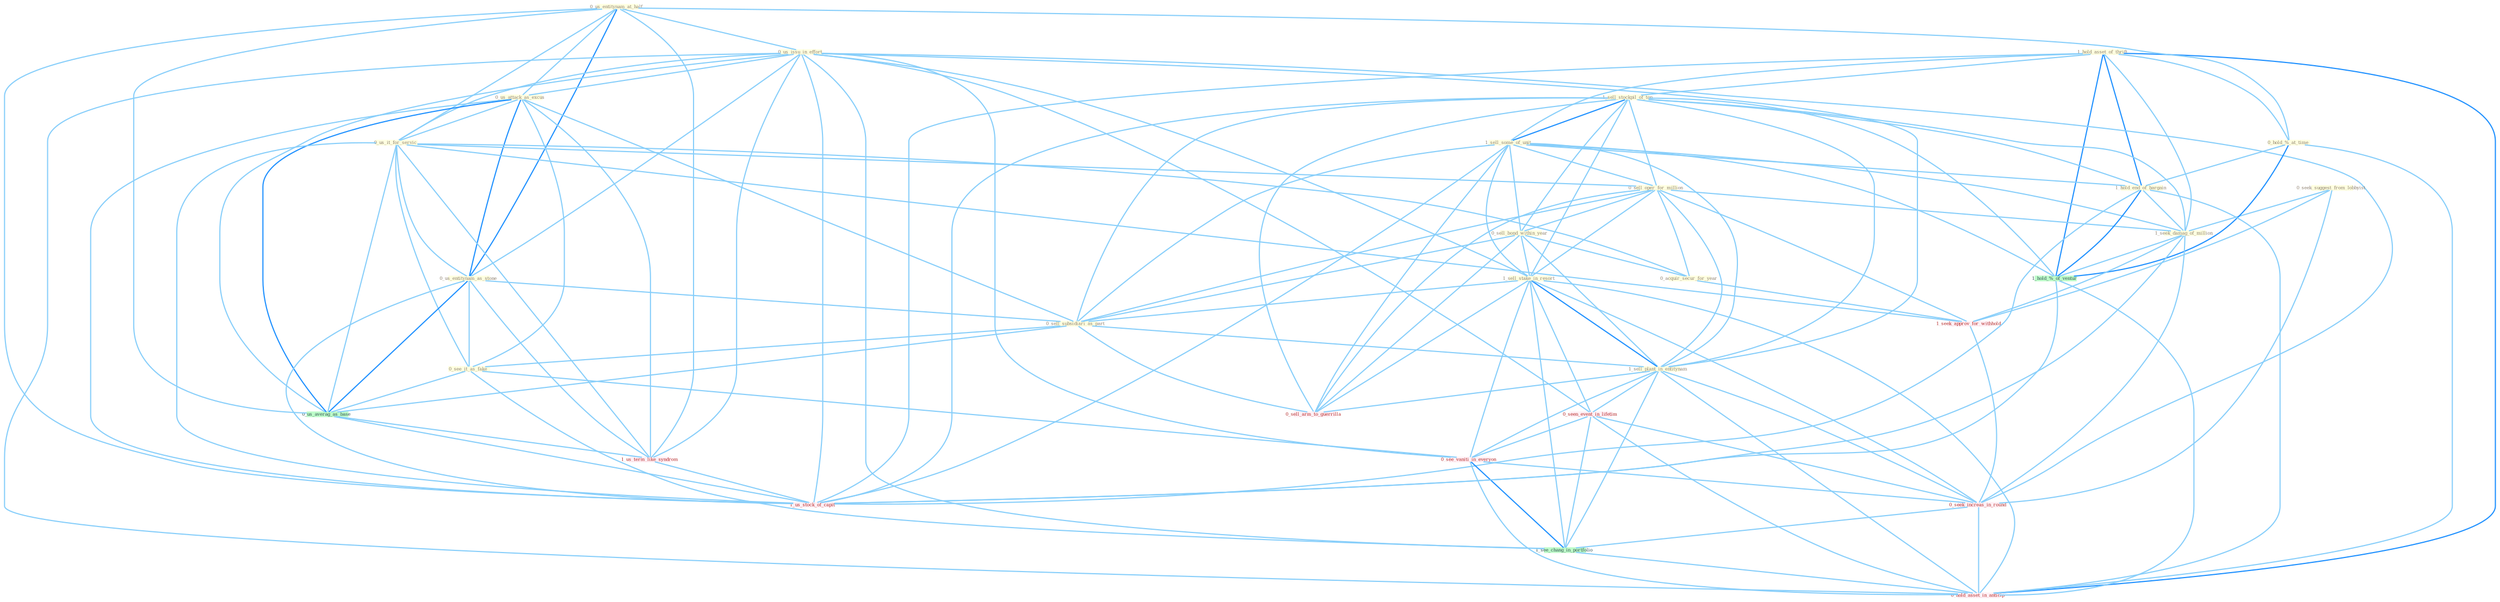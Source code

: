 Graph G{ 
    node
    [shape=polygon,style=filled,width=.5,height=.06,color="#BDFCC9",fixedsize=true,fontsize=4,
    fontcolor="#2f4f4f"];
    {node
    [color="#ffffe0", fontcolor="#8b7d6b"] "1_hold_asset_of_thrift " "0_us_entitynam_at_half " "1_sell_stockpil_of_ton " "0_us_issu_in_effort " "0_us_attack_as_excus " "0_us_it_for_servic " "1_sell_some_of_unit " "0_sell_oper_for_million " "0_seek_suggest_from_lobbyist " "0_us_entitynam_as_stone " "0_sell_bond_within_year " "1_sell_stake_in_resort " "0_hold_%_at_time " "0_sell_subsidiari_as_part " "0_see_it_as_fake " "0_acquir_secur_for_year " "1_hold_end_of_bargain " "1_seek_damag_of_million " "1_sell_plant_in_entitynam "}
{node [color="#fff0f5", fontcolor="#b22222"] "0_seen_event_in_lifetim " "1_us_term_like_syndrom " "1_seek_approv_for_withhold " "0_see_vaniti_in_everyon " "0_sell_arm_to_guerrilla " "0_seek_increas_in_round " "1_us_stock_of_capit " "0_hold_asset_in_anticip "}
edge [color="#B0E2FF"];

	"1_hold_asset_of_thrift " -- "1_sell_stockpil_of_ton " [w="1", color="#87cefa" ];
	"1_hold_asset_of_thrift " -- "1_sell_some_of_unit " [w="1", color="#87cefa" ];
	"1_hold_asset_of_thrift " -- "0_hold_%_at_time " [w="1", color="#87cefa" ];
	"1_hold_asset_of_thrift " -- "1_hold_end_of_bargain " [w="2", color="#1e90ff" , len=0.8];
	"1_hold_asset_of_thrift " -- "1_seek_damag_of_million " [w="1", color="#87cefa" ];
	"1_hold_asset_of_thrift " -- "1_hold_%_of_ventur " [w="2", color="#1e90ff" , len=0.8];
	"1_hold_asset_of_thrift " -- "1_us_stock_of_capit " [w="1", color="#87cefa" ];
	"1_hold_asset_of_thrift " -- "0_hold_asset_in_anticip " [w="2", color="#1e90ff" , len=0.8];
	"0_us_entitynam_at_half " -- "0_us_issu_in_effort " [w="1", color="#87cefa" ];
	"0_us_entitynam_at_half " -- "0_us_attack_as_excus " [w="1", color="#87cefa" ];
	"0_us_entitynam_at_half " -- "0_us_it_for_servic " [w="1", color="#87cefa" ];
	"0_us_entitynam_at_half " -- "0_us_entitynam_as_stone " [w="2", color="#1e90ff" , len=0.8];
	"0_us_entitynam_at_half " -- "0_hold_%_at_time " [w="1", color="#87cefa" ];
	"0_us_entitynam_at_half " -- "0_us_averag_as_base " [w="1", color="#87cefa" ];
	"0_us_entitynam_at_half " -- "1_us_term_like_syndrom " [w="1", color="#87cefa" ];
	"0_us_entitynam_at_half " -- "1_us_stock_of_capit " [w="1", color="#87cefa" ];
	"1_sell_stockpil_of_ton " -- "1_sell_some_of_unit " [w="2", color="#1e90ff" , len=0.8];
	"1_sell_stockpil_of_ton " -- "0_sell_oper_for_million " [w="1", color="#87cefa" ];
	"1_sell_stockpil_of_ton " -- "0_sell_bond_within_year " [w="1", color="#87cefa" ];
	"1_sell_stockpil_of_ton " -- "1_sell_stake_in_resort " [w="1", color="#87cefa" ];
	"1_sell_stockpil_of_ton " -- "0_sell_subsidiari_as_part " [w="1", color="#87cefa" ];
	"1_sell_stockpil_of_ton " -- "1_hold_end_of_bargain " [w="1", color="#87cefa" ];
	"1_sell_stockpil_of_ton " -- "1_seek_damag_of_million " [w="1", color="#87cefa" ];
	"1_sell_stockpil_of_ton " -- "1_sell_plant_in_entitynam " [w="1", color="#87cefa" ];
	"1_sell_stockpil_of_ton " -- "1_hold_%_of_ventur " [w="1", color="#87cefa" ];
	"1_sell_stockpil_of_ton " -- "0_sell_arm_to_guerrilla " [w="1", color="#87cefa" ];
	"1_sell_stockpil_of_ton " -- "1_us_stock_of_capit " [w="1", color="#87cefa" ];
	"0_us_issu_in_effort " -- "0_us_attack_as_excus " [w="1", color="#87cefa" ];
	"0_us_issu_in_effort " -- "0_us_it_for_servic " [w="1", color="#87cefa" ];
	"0_us_issu_in_effort " -- "0_us_entitynam_as_stone " [w="1", color="#87cefa" ];
	"0_us_issu_in_effort " -- "1_sell_stake_in_resort " [w="1", color="#87cefa" ];
	"0_us_issu_in_effort " -- "1_sell_plant_in_entitynam " [w="1", color="#87cefa" ];
	"0_us_issu_in_effort " -- "0_seen_event_in_lifetim " [w="1", color="#87cefa" ];
	"0_us_issu_in_effort " -- "0_us_averag_as_base " [w="1", color="#87cefa" ];
	"0_us_issu_in_effort " -- "1_us_term_like_syndrom " [w="1", color="#87cefa" ];
	"0_us_issu_in_effort " -- "0_see_vaniti_in_everyon " [w="1", color="#87cefa" ];
	"0_us_issu_in_effort " -- "0_seek_increas_in_round " [w="1", color="#87cefa" ];
	"0_us_issu_in_effort " -- "1_us_stock_of_capit " [w="1", color="#87cefa" ];
	"0_us_issu_in_effort " -- "1_see_chang_in_portfolio " [w="1", color="#87cefa" ];
	"0_us_issu_in_effort " -- "0_hold_asset_in_anticip " [w="1", color="#87cefa" ];
	"0_us_attack_as_excus " -- "0_us_it_for_servic " [w="1", color="#87cefa" ];
	"0_us_attack_as_excus " -- "0_us_entitynam_as_stone " [w="2", color="#1e90ff" , len=0.8];
	"0_us_attack_as_excus " -- "0_sell_subsidiari_as_part " [w="1", color="#87cefa" ];
	"0_us_attack_as_excus " -- "0_see_it_as_fake " [w="1", color="#87cefa" ];
	"0_us_attack_as_excus " -- "0_us_averag_as_base " [w="2", color="#1e90ff" , len=0.8];
	"0_us_attack_as_excus " -- "1_us_term_like_syndrom " [w="1", color="#87cefa" ];
	"0_us_attack_as_excus " -- "1_us_stock_of_capit " [w="1", color="#87cefa" ];
	"0_us_it_for_servic " -- "0_sell_oper_for_million " [w="1", color="#87cefa" ];
	"0_us_it_for_servic " -- "0_us_entitynam_as_stone " [w="1", color="#87cefa" ];
	"0_us_it_for_servic " -- "0_see_it_as_fake " [w="1", color="#87cefa" ];
	"0_us_it_for_servic " -- "0_acquir_secur_for_year " [w="1", color="#87cefa" ];
	"0_us_it_for_servic " -- "0_us_averag_as_base " [w="1", color="#87cefa" ];
	"0_us_it_for_servic " -- "1_us_term_like_syndrom " [w="1", color="#87cefa" ];
	"0_us_it_for_servic " -- "1_seek_approv_for_withhold " [w="1", color="#87cefa" ];
	"0_us_it_for_servic " -- "1_us_stock_of_capit " [w="1", color="#87cefa" ];
	"1_sell_some_of_unit " -- "0_sell_oper_for_million " [w="1", color="#87cefa" ];
	"1_sell_some_of_unit " -- "0_sell_bond_within_year " [w="1", color="#87cefa" ];
	"1_sell_some_of_unit " -- "1_sell_stake_in_resort " [w="1", color="#87cefa" ];
	"1_sell_some_of_unit " -- "0_sell_subsidiari_as_part " [w="1", color="#87cefa" ];
	"1_sell_some_of_unit " -- "1_hold_end_of_bargain " [w="1", color="#87cefa" ];
	"1_sell_some_of_unit " -- "1_seek_damag_of_million " [w="1", color="#87cefa" ];
	"1_sell_some_of_unit " -- "1_sell_plant_in_entitynam " [w="1", color="#87cefa" ];
	"1_sell_some_of_unit " -- "1_hold_%_of_ventur " [w="1", color="#87cefa" ];
	"1_sell_some_of_unit " -- "0_sell_arm_to_guerrilla " [w="1", color="#87cefa" ];
	"1_sell_some_of_unit " -- "1_us_stock_of_capit " [w="1", color="#87cefa" ];
	"0_sell_oper_for_million " -- "0_sell_bond_within_year " [w="1", color="#87cefa" ];
	"0_sell_oper_for_million " -- "1_sell_stake_in_resort " [w="1", color="#87cefa" ];
	"0_sell_oper_for_million " -- "0_sell_subsidiari_as_part " [w="1", color="#87cefa" ];
	"0_sell_oper_for_million " -- "0_acquir_secur_for_year " [w="1", color="#87cefa" ];
	"0_sell_oper_for_million " -- "1_seek_damag_of_million " [w="1", color="#87cefa" ];
	"0_sell_oper_for_million " -- "1_sell_plant_in_entitynam " [w="1", color="#87cefa" ];
	"0_sell_oper_for_million " -- "1_seek_approv_for_withhold " [w="1", color="#87cefa" ];
	"0_sell_oper_for_million " -- "0_sell_arm_to_guerrilla " [w="1", color="#87cefa" ];
	"0_seek_suggest_from_lobbyist " -- "1_seek_damag_of_million " [w="1", color="#87cefa" ];
	"0_seek_suggest_from_lobbyist " -- "1_seek_approv_for_withhold " [w="1", color="#87cefa" ];
	"0_seek_suggest_from_lobbyist " -- "0_seek_increas_in_round " [w="1", color="#87cefa" ];
	"0_us_entitynam_as_stone " -- "0_sell_subsidiari_as_part " [w="1", color="#87cefa" ];
	"0_us_entitynam_as_stone " -- "0_see_it_as_fake " [w="1", color="#87cefa" ];
	"0_us_entitynam_as_stone " -- "0_us_averag_as_base " [w="2", color="#1e90ff" , len=0.8];
	"0_us_entitynam_as_stone " -- "1_us_term_like_syndrom " [w="1", color="#87cefa" ];
	"0_us_entitynam_as_stone " -- "1_us_stock_of_capit " [w="1", color="#87cefa" ];
	"0_sell_bond_within_year " -- "1_sell_stake_in_resort " [w="1", color="#87cefa" ];
	"0_sell_bond_within_year " -- "0_sell_subsidiari_as_part " [w="1", color="#87cefa" ];
	"0_sell_bond_within_year " -- "0_acquir_secur_for_year " [w="1", color="#87cefa" ];
	"0_sell_bond_within_year " -- "1_sell_plant_in_entitynam " [w="1", color="#87cefa" ];
	"0_sell_bond_within_year " -- "0_sell_arm_to_guerrilla " [w="1", color="#87cefa" ];
	"1_sell_stake_in_resort " -- "0_sell_subsidiari_as_part " [w="1", color="#87cefa" ];
	"1_sell_stake_in_resort " -- "1_sell_plant_in_entitynam " [w="2", color="#1e90ff" , len=0.8];
	"1_sell_stake_in_resort " -- "0_seen_event_in_lifetim " [w="1", color="#87cefa" ];
	"1_sell_stake_in_resort " -- "0_see_vaniti_in_everyon " [w="1", color="#87cefa" ];
	"1_sell_stake_in_resort " -- "0_sell_arm_to_guerrilla " [w="1", color="#87cefa" ];
	"1_sell_stake_in_resort " -- "0_seek_increas_in_round " [w="1", color="#87cefa" ];
	"1_sell_stake_in_resort " -- "1_see_chang_in_portfolio " [w="1", color="#87cefa" ];
	"1_sell_stake_in_resort " -- "0_hold_asset_in_anticip " [w="1", color="#87cefa" ];
	"0_hold_%_at_time " -- "1_hold_end_of_bargain " [w="1", color="#87cefa" ];
	"0_hold_%_at_time " -- "1_hold_%_of_ventur " [w="2", color="#1e90ff" , len=0.8];
	"0_hold_%_at_time " -- "0_hold_asset_in_anticip " [w="1", color="#87cefa" ];
	"0_sell_subsidiari_as_part " -- "0_see_it_as_fake " [w="1", color="#87cefa" ];
	"0_sell_subsidiari_as_part " -- "1_sell_plant_in_entitynam " [w="1", color="#87cefa" ];
	"0_sell_subsidiari_as_part " -- "0_us_averag_as_base " [w="1", color="#87cefa" ];
	"0_sell_subsidiari_as_part " -- "0_sell_arm_to_guerrilla " [w="1", color="#87cefa" ];
	"0_see_it_as_fake " -- "0_us_averag_as_base " [w="1", color="#87cefa" ];
	"0_see_it_as_fake " -- "0_see_vaniti_in_everyon " [w="1", color="#87cefa" ];
	"0_see_it_as_fake " -- "1_see_chang_in_portfolio " [w="1", color="#87cefa" ];
	"0_acquir_secur_for_year " -- "1_seek_approv_for_withhold " [w="1", color="#87cefa" ];
	"1_hold_end_of_bargain " -- "1_seek_damag_of_million " [w="1", color="#87cefa" ];
	"1_hold_end_of_bargain " -- "1_hold_%_of_ventur " [w="2", color="#1e90ff" , len=0.8];
	"1_hold_end_of_bargain " -- "1_us_stock_of_capit " [w="1", color="#87cefa" ];
	"1_hold_end_of_bargain " -- "0_hold_asset_in_anticip " [w="1", color="#87cefa" ];
	"1_seek_damag_of_million " -- "1_seek_approv_for_withhold " [w="1", color="#87cefa" ];
	"1_seek_damag_of_million " -- "1_hold_%_of_ventur " [w="1", color="#87cefa" ];
	"1_seek_damag_of_million " -- "0_seek_increas_in_round " [w="1", color="#87cefa" ];
	"1_seek_damag_of_million " -- "1_us_stock_of_capit " [w="1", color="#87cefa" ];
	"1_sell_plant_in_entitynam " -- "0_seen_event_in_lifetim " [w="1", color="#87cefa" ];
	"1_sell_plant_in_entitynam " -- "0_see_vaniti_in_everyon " [w="1", color="#87cefa" ];
	"1_sell_plant_in_entitynam " -- "0_sell_arm_to_guerrilla " [w="1", color="#87cefa" ];
	"1_sell_plant_in_entitynam " -- "0_seek_increas_in_round " [w="1", color="#87cefa" ];
	"1_sell_plant_in_entitynam " -- "1_see_chang_in_portfolio " [w="1", color="#87cefa" ];
	"1_sell_plant_in_entitynam " -- "0_hold_asset_in_anticip " [w="1", color="#87cefa" ];
	"0_seen_event_in_lifetim " -- "0_see_vaniti_in_everyon " [w="1", color="#87cefa" ];
	"0_seen_event_in_lifetim " -- "0_seek_increas_in_round " [w="1", color="#87cefa" ];
	"0_seen_event_in_lifetim " -- "1_see_chang_in_portfolio " [w="1", color="#87cefa" ];
	"0_seen_event_in_lifetim " -- "0_hold_asset_in_anticip " [w="1", color="#87cefa" ];
	"0_us_averag_as_base " -- "1_us_term_like_syndrom " [w="1", color="#87cefa" ];
	"0_us_averag_as_base " -- "1_us_stock_of_capit " [w="1", color="#87cefa" ];
	"1_us_term_like_syndrom " -- "1_us_stock_of_capit " [w="1", color="#87cefa" ];
	"1_seek_approv_for_withhold " -- "0_seek_increas_in_round " [w="1", color="#87cefa" ];
	"1_hold_%_of_ventur " -- "1_us_stock_of_capit " [w="1", color="#87cefa" ];
	"1_hold_%_of_ventur " -- "0_hold_asset_in_anticip " [w="1", color="#87cefa" ];
	"0_see_vaniti_in_everyon " -- "0_seek_increas_in_round " [w="1", color="#87cefa" ];
	"0_see_vaniti_in_everyon " -- "1_see_chang_in_portfolio " [w="2", color="#1e90ff" , len=0.8];
	"0_see_vaniti_in_everyon " -- "0_hold_asset_in_anticip " [w="1", color="#87cefa" ];
	"0_seek_increas_in_round " -- "1_see_chang_in_portfolio " [w="1", color="#87cefa" ];
	"0_seek_increas_in_round " -- "0_hold_asset_in_anticip " [w="1", color="#87cefa" ];
	"1_see_chang_in_portfolio " -- "0_hold_asset_in_anticip " [w="1", color="#87cefa" ];
}
